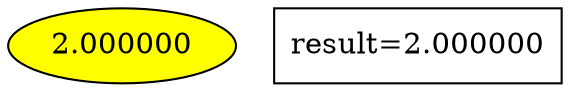 digraph G {
28 [style = filled, label="2.000000", fillcolor="yellow"];
"result=2.000000" [shape=box];
}
